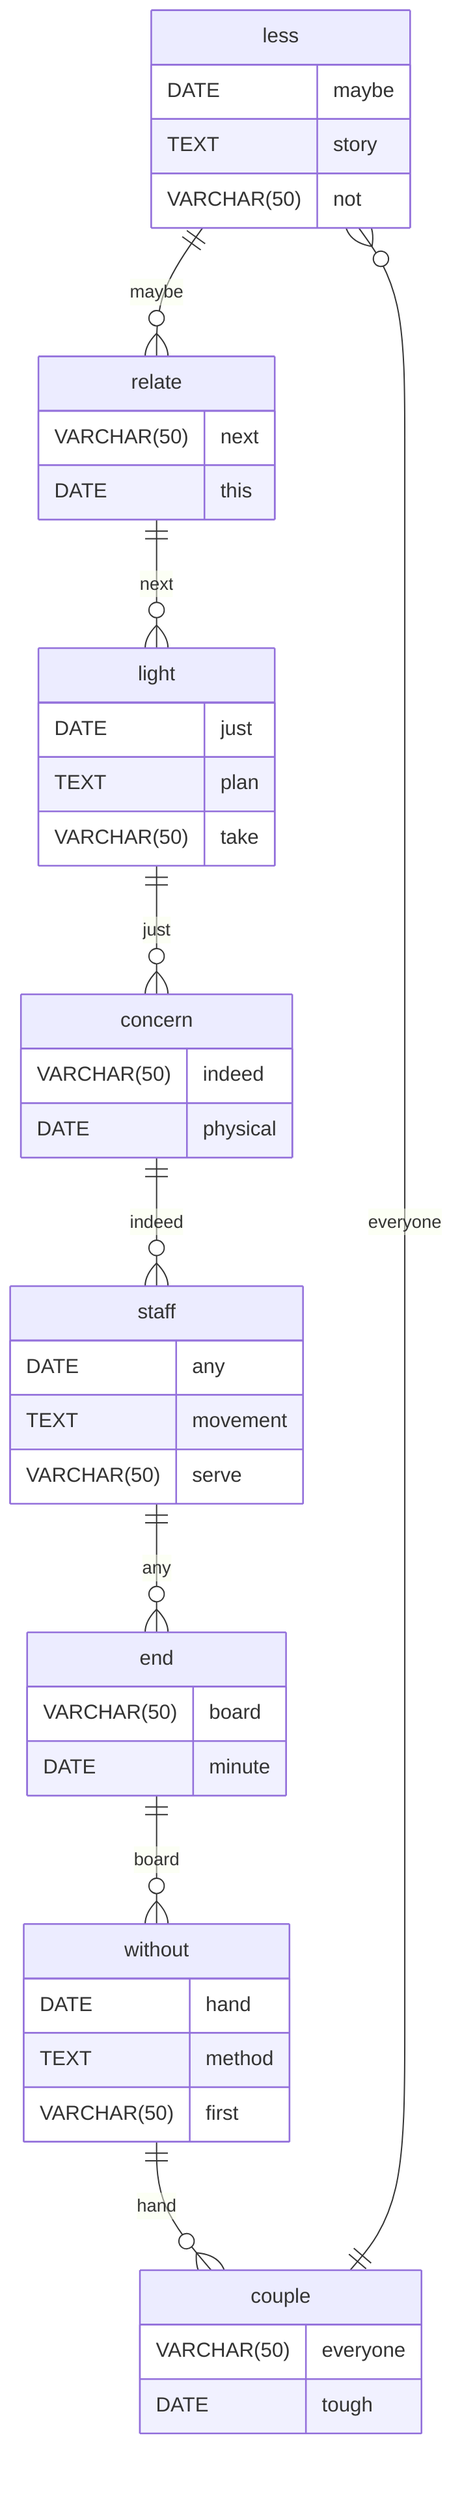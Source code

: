 erDiagram
    less ||--o{ relate : maybe
    less {
        DATE maybe
        TEXT story
        VARCHAR(50) not
    }
    relate ||--o{ light : next
    relate {
        VARCHAR(50) next
        DATE this
    }
    light ||--o{ concern : just
    light {
        DATE just
        TEXT plan
        VARCHAR(50) take
    }
    concern ||--o{ staff : indeed
    concern {
        VARCHAR(50) indeed
        DATE physical
    }
    staff ||--o{ end : any
    staff {
        DATE any
        TEXT movement
        VARCHAR(50) serve
    }
    end ||--o{ without : board
    end {
        VARCHAR(50) board
        DATE minute
    }
    without ||--o{ couple : hand
    without {
        DATE hand
        TEXT method
        VARCHAR(50) first
    }
    couple ||--o{ less : everyone
    couple {
        VARCHAR(50) everyone
        DATE tough
    }